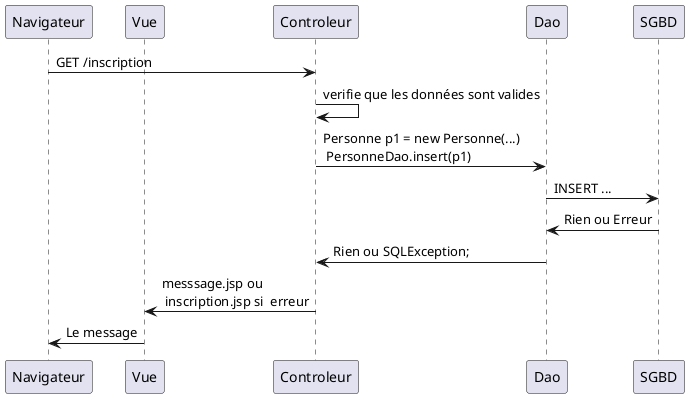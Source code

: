  @startuml
' par défaut, les couches sont disposées dans l'ordre d'apparition
' nous utilison participant pour préciser qu'après Navigateur il y a Vue et non Controleur
participant Navigateur
participant Vue

Navigateur -> Controleur: GET /inscription
Controleur -> Controleur: verifie que les données sont valides
Controleur -> Dao: Personne p1 = new Personne(...) \n PersonneDao.insert(p1)
Dao -> SGBD: INSERT ...
SGBD -> Dao: Rien ou Erreur 
Dao -> Controleur: Rien ou SQLException;
Controleur -> Vue: messsage.jsp ou \n inscription.jsp si  erreur
Vue -> Navigateur: Le message 


@enduml

/' (commentaire sur plusieurs lignes, comme en Java, avec ' qui remplace *)
1ere étape
Créer le contrôleur et une vue minimale, et tester
Pour cela, créer une servlet ListerEFGServlet dans fr.siomassy2021.controller, avec
le chemin (utl) /efgs
=> commit

2e étape
Mettre des EFGs en dur dans le contrôleur,
et les afficher dans la JSP.
=> commit

3e étape
Appel de la Dao, qui construit la liste en dur
Le memberId est aussi mis en dur à 1
=> commit

4e étape 
Développer la Dao avec les requête SQL afin qu une méthode getEFGSByIdCanal(id_canal)
recupere la liste des EFGs présent en base de données. 
=>commit
